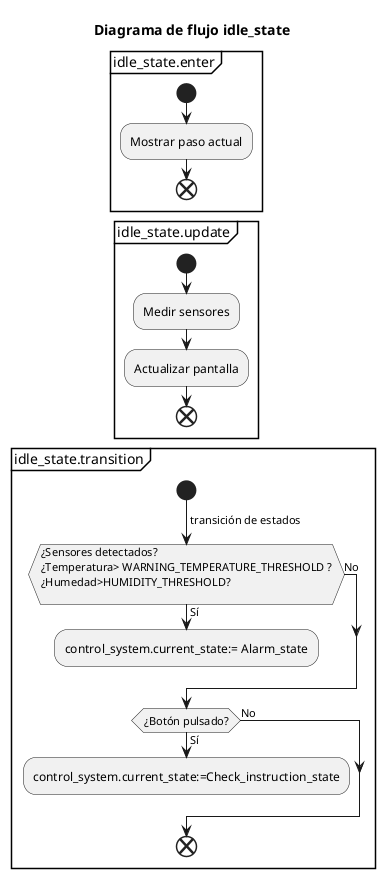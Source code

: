 @startuml
title Diagrama de flujo idle_state
partition idle_state.enter {
start 
:Mostrar paso actual;
end 
}
partition idle_state.update {
start 
:Medir sensores;
:Actualizar pantalla;
end 
}
partition idle_state.transition {
start 
-> transición de estados;
if (¿Sensores detectados?
¿Temperatura> WARNING_TEMPERATURE_THRESHOLD ?
¿Humedad>HUMIDITY_THRESHOLD?
) then (No)
else (Sí)
:control_system.current_state:= Alarm_state;
detach
endif
if (¿Botón pulsado?) then(No)
else(Sí)
:control_system.current_state:=Check_instruction_state;
detach
endif

end 
}


@enduml